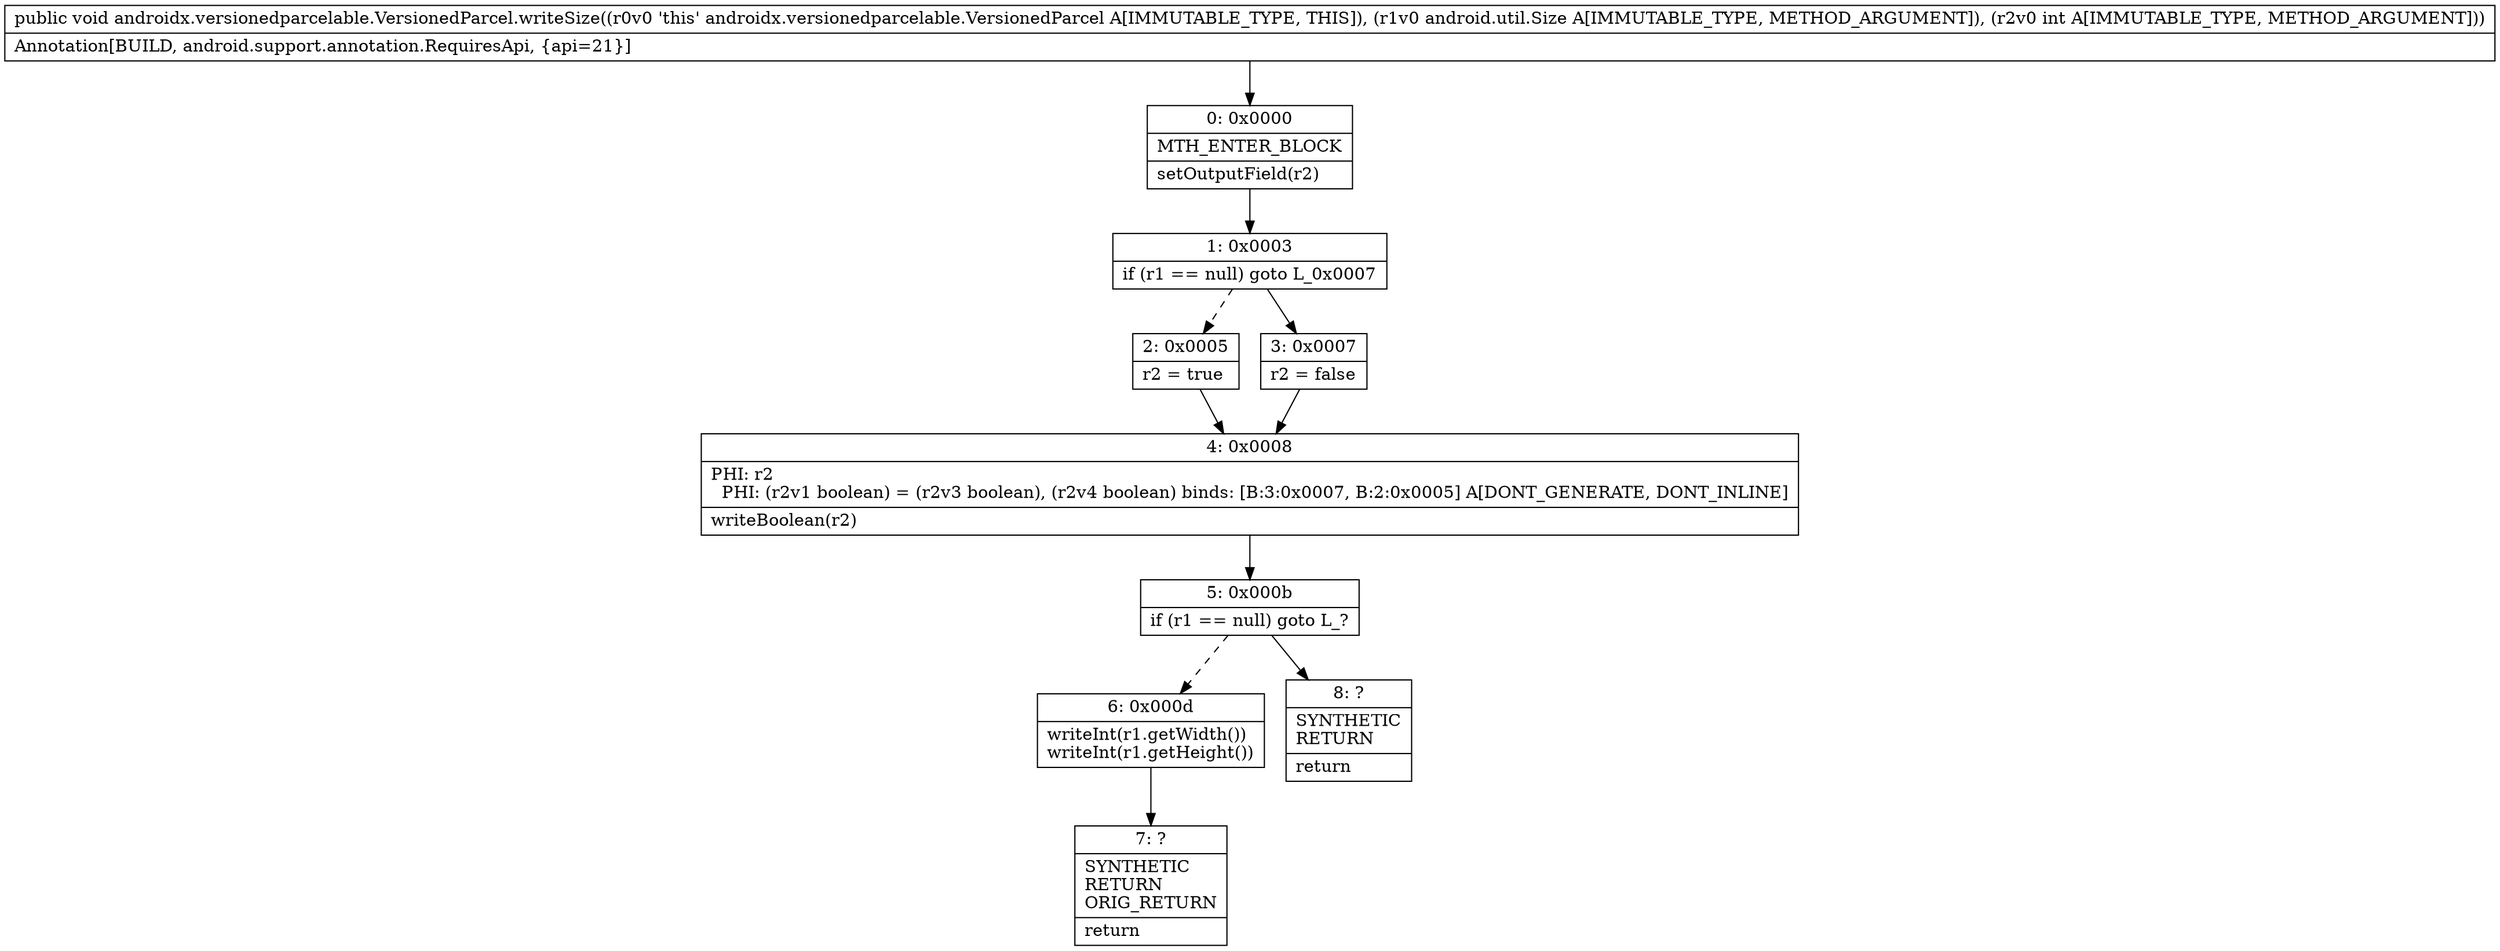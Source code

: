 digraph "CFG forandroidx.versionedparcelable.VersionedParcel.writeSize(Landroid\/util\/Size;I)V" {
Node_0 [shape=record,label="{0\:\ 0x0000|MTH_ENTER_BLOCK\l|setOutputField(r2)\l}"];
Node_1 [shape=record,label="{1\:\ 0x0003|if (r1 == null) goto L_0x0007\l}"];
Node_2 [shape=record,label="{2\:\ 0x0005|r2 = true\l}"];
Node_3 [shape=record,label="{3\:\ 0x0007|r2 = false\l}"];
Node_4 [shape=record,label="{4\:\ 0x0008|PHI: r2 \l  PHI: (r2v1 boolean) = (r2v3 boolean), (r2v4 boolean) binds: [B:3:0x0007, B:2:0x0005] A[DONT_GENERATE, DONT_INLINE]\l|writeBoolean(r2)\l}"];
Node_5 [shape=record,label="{5\:\ 0x000b|if (r1 == null) goto L_?\l}"];
Node_6 [shape=record,label="{6\:\ 0x000d|writeInt(r1.getWidth())\lwriteInt(r1.getHeight())\l}"];
Node_7 [shape=record,label="{7\:\ ?|SYNTHETIC\lRETURN\lORIG_RETURN\l|return\l}"];
Node_8 [shape=record,label="{8\:\ ?|SYNTHETIC\lRETURN\l|return\l}"];
MethodNode[shape=record,label="{public void androidx.versionedparcelable.VersionedParcel.writeSize((r0v0 'this' androidx.versionedparcelable.VersionedParcel A[IMMUTABLE_TYPE, THIS]), (r1v0 android.util.Size A[IMMUTABLE_TYPE, METHOD_ARGUMENT]), (r2v0 int A[IMMUTABLE_TYPE, METHOD_ARGUMENT]))  | Annotation[BUILD, android.support.annotation.RequiresApi, \{api=21\}]\l}"];
MethodNode -> Node_0;
Node_0 -> Node_1;
Node_1 -> Node_2[style=dashed];
Node_1 -> Node_3;
Node_2 -> Node_4;
Node_3 -> Node_4;
Node_4 -> Node_5;
Node_5 -> Node_6[style=dashed];
Node_5 -> Node_8;
Node_6 -> Node_7;
}

